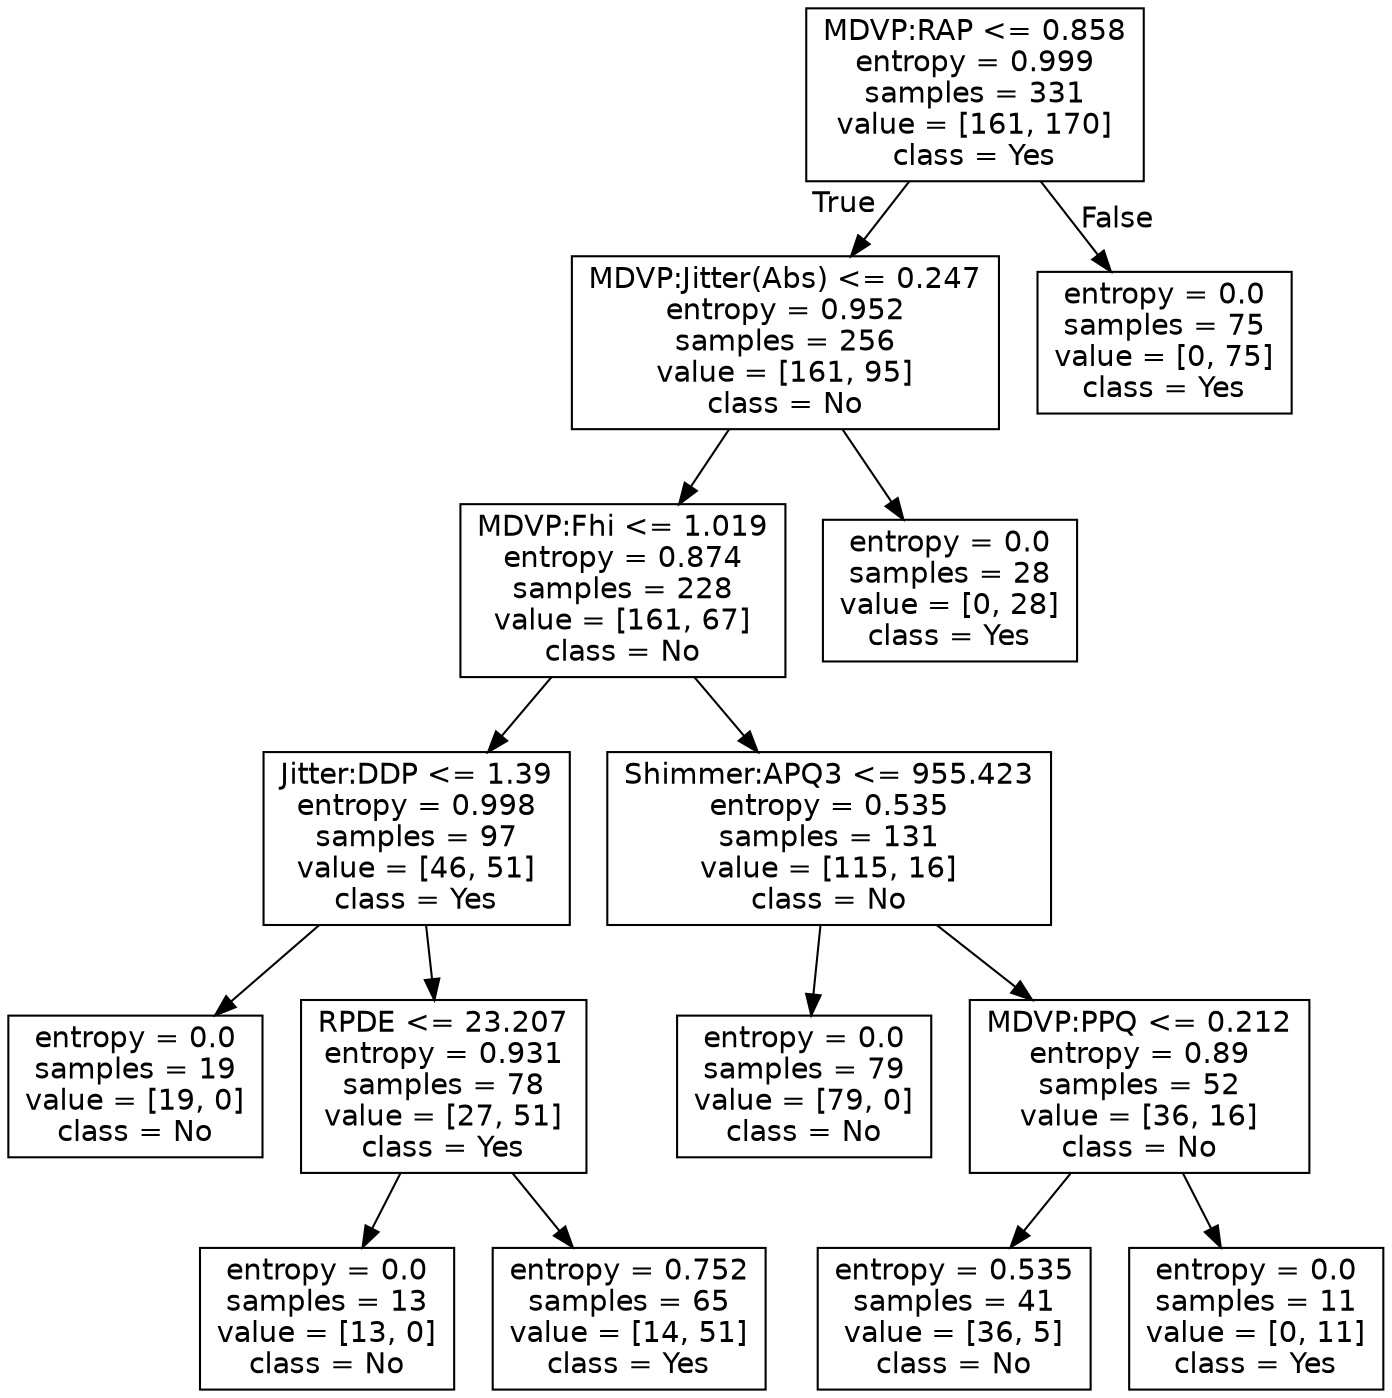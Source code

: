 digraph Tree {
node [shape=box, fontname="helvetica"] ;
edge [fontname="helvetica"] ;
0 [label="MDVP:RAP <= 0.858\nentropy = 0.999\nsamples = 331\nvalue = [161, 170]\nclass = Yes"] ;
1 [label="MDVP:Jitter(Abs) <= 0.247\nentropy = 0.952\nsamples = 256\nvalue = [161, 95]\nclass = No"] ;
0 -> 1 [labeldistance=2.5, labelangle=45, headlabel="True"] ;
2 [label="MDVP:Fhi <= 1.019\nentropy = 0.874\nsamples = 228\nvalue = [161, 67]\nclass = No"] ;
1 -> 2 ;
3 [label="Jitter:DDP <= 1.39\nentropy = 0.998\nsamples = 97\nvalue = [46, 51]\nclass = Yes"] ;
2 -> 3 ;
4 [label="entropy = 0.0\nsamples = 19\nvalue = [19, 0]\nclass = No"] ;
3 -> 4 ;
5 [label="RPDE <= 23.207\nentropy = 0.931\nsamples = 78\nvalue = [27, 51]\nclass = Yes"] ;
3 -> 5 ;
6 [label="entropy = 0.0\nsamples = 13\nvalue = [13, 0]\nclass = No"] ;
5 -> 6 ;
7 [label="entropy = 0.752\nsamples = 65\nvalue = [14, 51]\nclass = Yes"] ;
5 -> 7 ;
8 [label="Shimmer:APQ3 <= 955.423\nentropy = 0.535\nsamples = 131\nvalue = [115, 16]\nclass = No"] ;
2 -> 8 ;
9 [label="entropy = 0.0\nsamples = 79\nvalue = [79, 0]\nclass = No"] ;
8 -> 9 ;
10 [label="MDVP:PPQ <= 0.212\nentropy = 0.89\nsamples = 52\nvalue = [36, 16]\nclass = No"] ;
8 -> 10 ;
11 [label="entropy = 0.535\nsamples = 41\nvalue = [36, 5]\nclass = No"] ;
10 -> 11 ;
12 [label="entropy = 0.0\nsamples = 11\nvalue = [0, 11]\nclass = Yes"] ;
10 -> 12 ;
13 [label="entropy = 0.0\nsamples = 28\nvalue = [0, 28]\nclass = Yes"] ;
1 -> 13 ;
14 [label="entropy = 0.0\nsamples = 75\nvalue = [0, 75]\nclass = Yes"] ;
0 -> 14 [labeldistance=2.5, labelangle=-45, headlabel="False"] ;
}